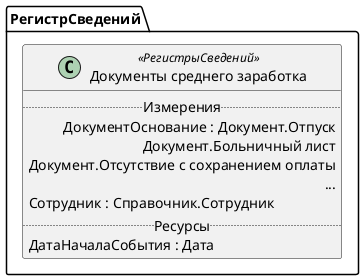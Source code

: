 ﻿@startuml ДокументыСреднегоЗаработка
'!include templates.wsd
'..\include templates.wsd
class РегистрСведений.ДокументыСреднегоЗаработка as "Документы среднего заработка" <<РегистрыСведений>>
{
..Измерения..
ДокументОснование : Документ.Отпуск\rДокумент.Больничный лист\rДокумент.Отсутствие с сохранением оплаты\r...
Сотрудник : Справочник.Сотрудник
..Ресурсы..
ДатаНачалаСобытия : Дата
}
@enduml
